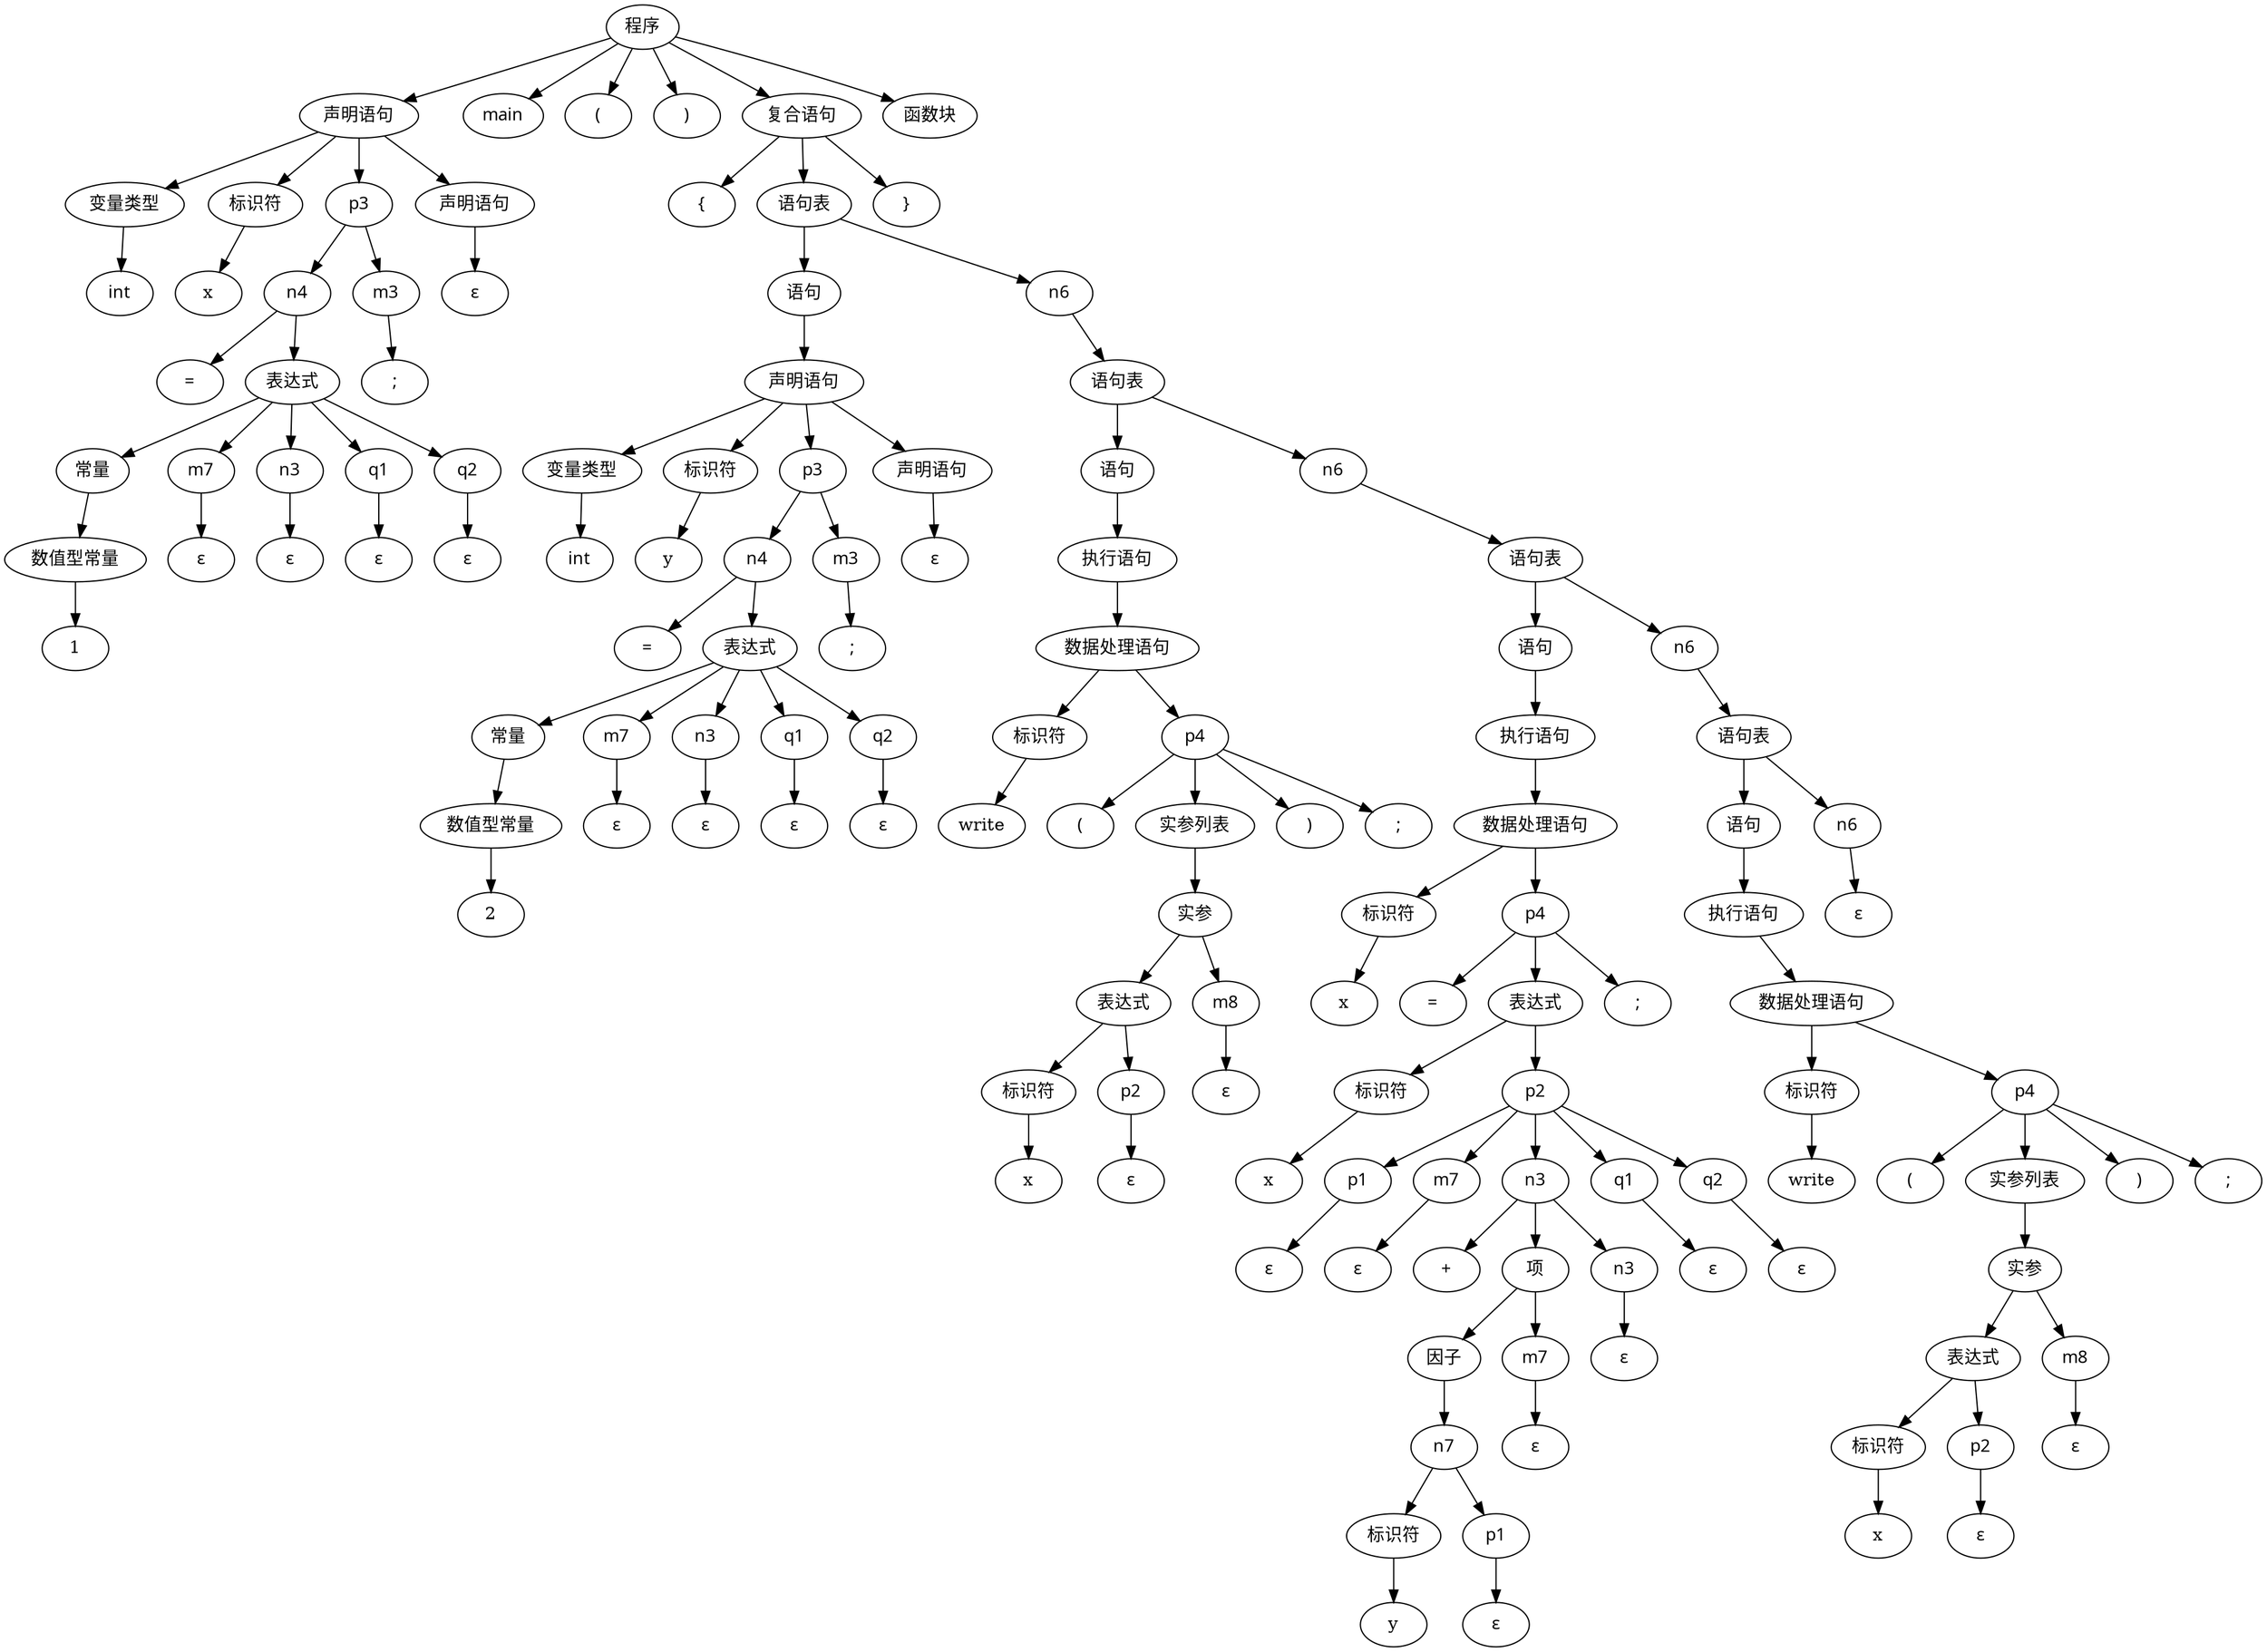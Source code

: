 // Syntax Tree
digraph "./Syntax_Tree/tree" {
	0 [label="程序" fontname=SimHei]
	1 [label="声明语句" fontname=SimHei]
	0 -> 1
	2 [label="变量类型" fontname=SimHei]
	1 -> 2
	3 [label=int fontname=SimHei]
	2 -> 3
	4 [label="标识符" fontname=SimHei]
	1 -> 4
	5 [label=x]
	4 -> 5
	6 [label=p3 fontname=SimHei]
	1 -> 6
	7 [label=n4 fontname=SimHei]
	6 -> 7
	8 [label="=" fontname=SimHei]
	7 -> 8
	9 [label="表达式" fontname=SimHei]
	7 -> 9
	10 [label="常量" fontname=SimHei]
	9 -> 10
	11 [label="数值型常量" fontname=SimHei]
	10 -> 11
	12 [label=1]
	11 -> 12
	13 [label=m7 fontname=SimHei]
	9 -> 13
	14 [label="ε" fontname=SimHei]
	13 -> 14
	15 [label=n3 fontname=SimHei]
	9 -> 15
	16 [label="ε" fontname=SimHei]
	15 -> 16
	17 [label=q1 fontname=SimHei]
	9 -> 17
	18 [label="ε" fontname=SimHei]
	17 -> 18
	19 [label=q2 fontname=SimHei]
	9 -> 19
	20 [label="ε" fontname=SimHei]
	19 -> 20
	21 [label=m3 fontname=SimHei]
	6 -> 21
	22 [label=";" fontname=SimHei]
	21 -> 22
	23 [label="声明语句" fontname=SimHei]
	1 -> 23
	24 [label="ε" fontname=SimHei]
	23 -> 24
	25 [label=main fontname=SimHei]
	0 -> 25
	26 [label="(" fontname=SimHei]
	0 -> 26
	27 [label=")" fontname=SimHei]
	0 -> 27
	28 [label="复合语句" fontname=SimHei]
	0 -> 28
	29 [label="{" fontname=SimHei]
	28 -> 29
	30 [label="语句表" fontname=SimHei]
	28 -> 30
	31 [label="语句" fontname=SimHei]
	30 -> 31
	32 [label="声明语句" fontname=SimHei]
	31 -> 32
	33 [label="变量类型" fontname=SimHei]
	32 -> 33
	34 [label=int fontname=SimHei]
	33 -> 34
	35 [label="标识符" fontname=SimHei]
	32 -> 35
	36 [label=y]
	35 -> 36
	37 [label=p3 fontname=SimHei]
	32 -> 37
	38 [label=n4 fontname=SimHei]
	37 -> 38
	39 [label="=" fontname=SimHei]
	38 -> 39
	40 [label="表达式" fontname=SimHei]
	38 -> 40
	41 [label="常量" fontname=SimHei]
	40 -> 41
	42 [label="数值型常量" fontname=SimHei]
	41 -> 42
	43 [label=2]
	42 -> 43
	44 [label=m7 fontname=SimHei]
	40 -> 44
	45 [label="ε" fontname=SimHei]
	44 -> 45
	46 [label=n3 fontname=SimHei]
	40 -> 46
	47 [label="ε" fontname=SimHei]
	46 -> 47
	48 [label=q1 fontname=SimHei]
	40 -> 48
	49 [label="ε" fontname=SimHei]
	48 -> 49
	50 [label=q2 fontname=SimHei]
	40 -> 50
	51 [label="ε" fontname=SimHei]
	50 -> 51
	52 [label=m3 fontname=SimHei]
	37 -> 52
	53 [label=";" fontname=SimHei]
	52 -> 53
	54 [label="声明语句" fontname=SimHei]
	32 -> 54
	55 [label="ε" fontname=SimHei]
	54 -> 55
	56 [label=n6 fontname=SimHei]
	30 -> 56
	57 [label="语句表" fontname=SimHei]
	56 -> 57
	58 [label="语句" fontname=SimHei]
	57 -> 58
	59 [label="执行语句" fontname=SimHei]
	58 -> 59
	60 [label="数据处理语句" fontname=SimHei]
	59 -> 60
	61 [label="标识符" fontname=SimHei]
	60 -> 61
	62 [label=write]
	61 -> 62
	63 [label=p4 fontname=SimHei]
	60 -> 63
	64 [label="(" fontname=SimHei]
	63 -> 64
	65 [label="实参列表" fontname=SimHei]
	63 -> 65
	66 [label="实参" fontname=SimHei]
	65 -> 66
	67 [label="表达式" fontname=SimHei]
	66 -> 67
	68 [label="标识符" fontname=SimHei]
	67 -> 68
	69 [label=x]
	68 -> 69
	70 [label=p2 fontname=SimHei]
	67 -> 70
	71 [label="ε" fontname=SimHei]
	70 -> 71
	72 [label=m8 fontname=SimHei]
	66 -> 72
	73 [label="ε" fontname=SimHei]
	72 -> 73
	74 [label=")" fontname=SimHei]
	63 -> 74
	75 [label=";" fontname=SimHei]
	63 -> 75
	76 [label=n6 fontname=SimHei]
	57 -> 76
	77 [label="语句表" fontname=SimHei]
	76 -> 77
	78 [label="语句" fontname=SimHei]
	77 -> 78
	79 [label="执行语句" fontname=SimHei]
	78 -> 79
	80 [label="数据处理语句" fontname=SimHei]
	79 -> 80
	81 [label="标识符" fontname=SimHei]
	80 -> 81
	82 [label=x]
	81 -> 82
	83 [label=p4 fontname=SimHei]
	80 -> 83
	84 [label="=" fontname=SimHei]
	83 -> 84
	85 [label="表达式" fontname=SimHei]
	83 -> 85
	86 [label="标识符" fontname=SimHei]
	85 -> 86
	87 [label=x]
	86 -> 87
	88 [label=p2 fontname=SimHei]
	85 -> 88
	89 [label=p1 fontname=SimHei]
	88 -> 89
	90 [label="ε" fontname=SimHei]
	89 -> 90
	91 [label=m7 fontname=SimHei]
	88 -> 91
	92 [label="ε" fontname=SimHei]
	91 -> 92
	93 [label=n3 fontname=SimHei]
	88 -> 93
	94 [label="+" fontname=SimHei]
	93 -> 94
	95 [label="项" fontname=SimHei]
	93 -> 95
	96 [label="因子" fontname=SimHei]
	95 -> 96
	97 [label=n7 fontname=SimHei]
	96 -> 97
	98 [label="标识符" fontname=SimHei]
	97 -> 98
	99 [label=y]
	98 -> 99
	100 [label=p1 fontname=SimHei]
	97 -> 100
	101 [label="ε" fontname=SimHei]
	100 -> 101
	102 [label=m7 fontname=SimHei]
	95 -> 102
	103 [label="ε" fontname=SimHei]
	102 -> 103
	104 [label=n3 fontname=SimHei]
	93 -> 104
	105 [label="ε" fontname=SimHei]
	104 -> 105
	106 [label=q1 fontname=SimHei]
	88 -> 106
	107 [label="ε" fontname=SimHei]
	106 -> 107
	108 [label=q2 fontname=SimHei]
	88 -> 108
	109 [label="ε" fontname=SimHei]
	108 -> 109
	110 [label=";" fontname=SimHei]
	83 -> 110
	111 [label=n6 fontname=SimHei]
	77 -> 111
	112 [label="语句表" fontname=SimHei]
	111 -> 112
	113 [label="语句" fontname=SimHei]
	112 -> 113
	114 [label="执行语句" fontname=SimHei]
	113 -> 114
	115 [label="数据处理语句" fontname=SimHei]
	114 -> 115
	116 [label="标识符" fontname=SimHei]
	115 -> 116
	117 [label=write]
	116 -> 117
	118 [label=p4 fontname=SimHei]
	115 -> 118
	119 [label="(" fontname=SimHei]
	118 -> 119
	120 [label="实参列表" fontname=SimHei]
	118 -> 120
	121 [label="实参" fontname=SimHei]
	120 -> 121
	122 [label="表达式" fontname=SimHei]
	121 -> 122
	123 [label="标识符" fontname=SimHei]
	122 -> 123
	124 [label=x]
	123 -> 124
	125 [label=p2 fontname=SimHei]
	122 -> 125
	126 [label="ε" fontname=SimHei]
	125 -> 126
	127 [label=m8 fontname=SimHei]
	121 -> 127
	128 [label="ε" fontname=SimHei]
	127 -> 128
	129 [label=")" fontname=SimHei]
	118 -> 129
	130 [label=";" fontname=SimHei]
	118 -> 130
	131 [label=n6 fontname=SimHei]
	112 -> 131
	132 [label="ε" fontname=SimHei]
	131 -> 132
	133 [label="}" fontname=SimHei]
	28 -> 133
	134 [label="函数块" fontname=SimHei]
	0 -> 134
}

